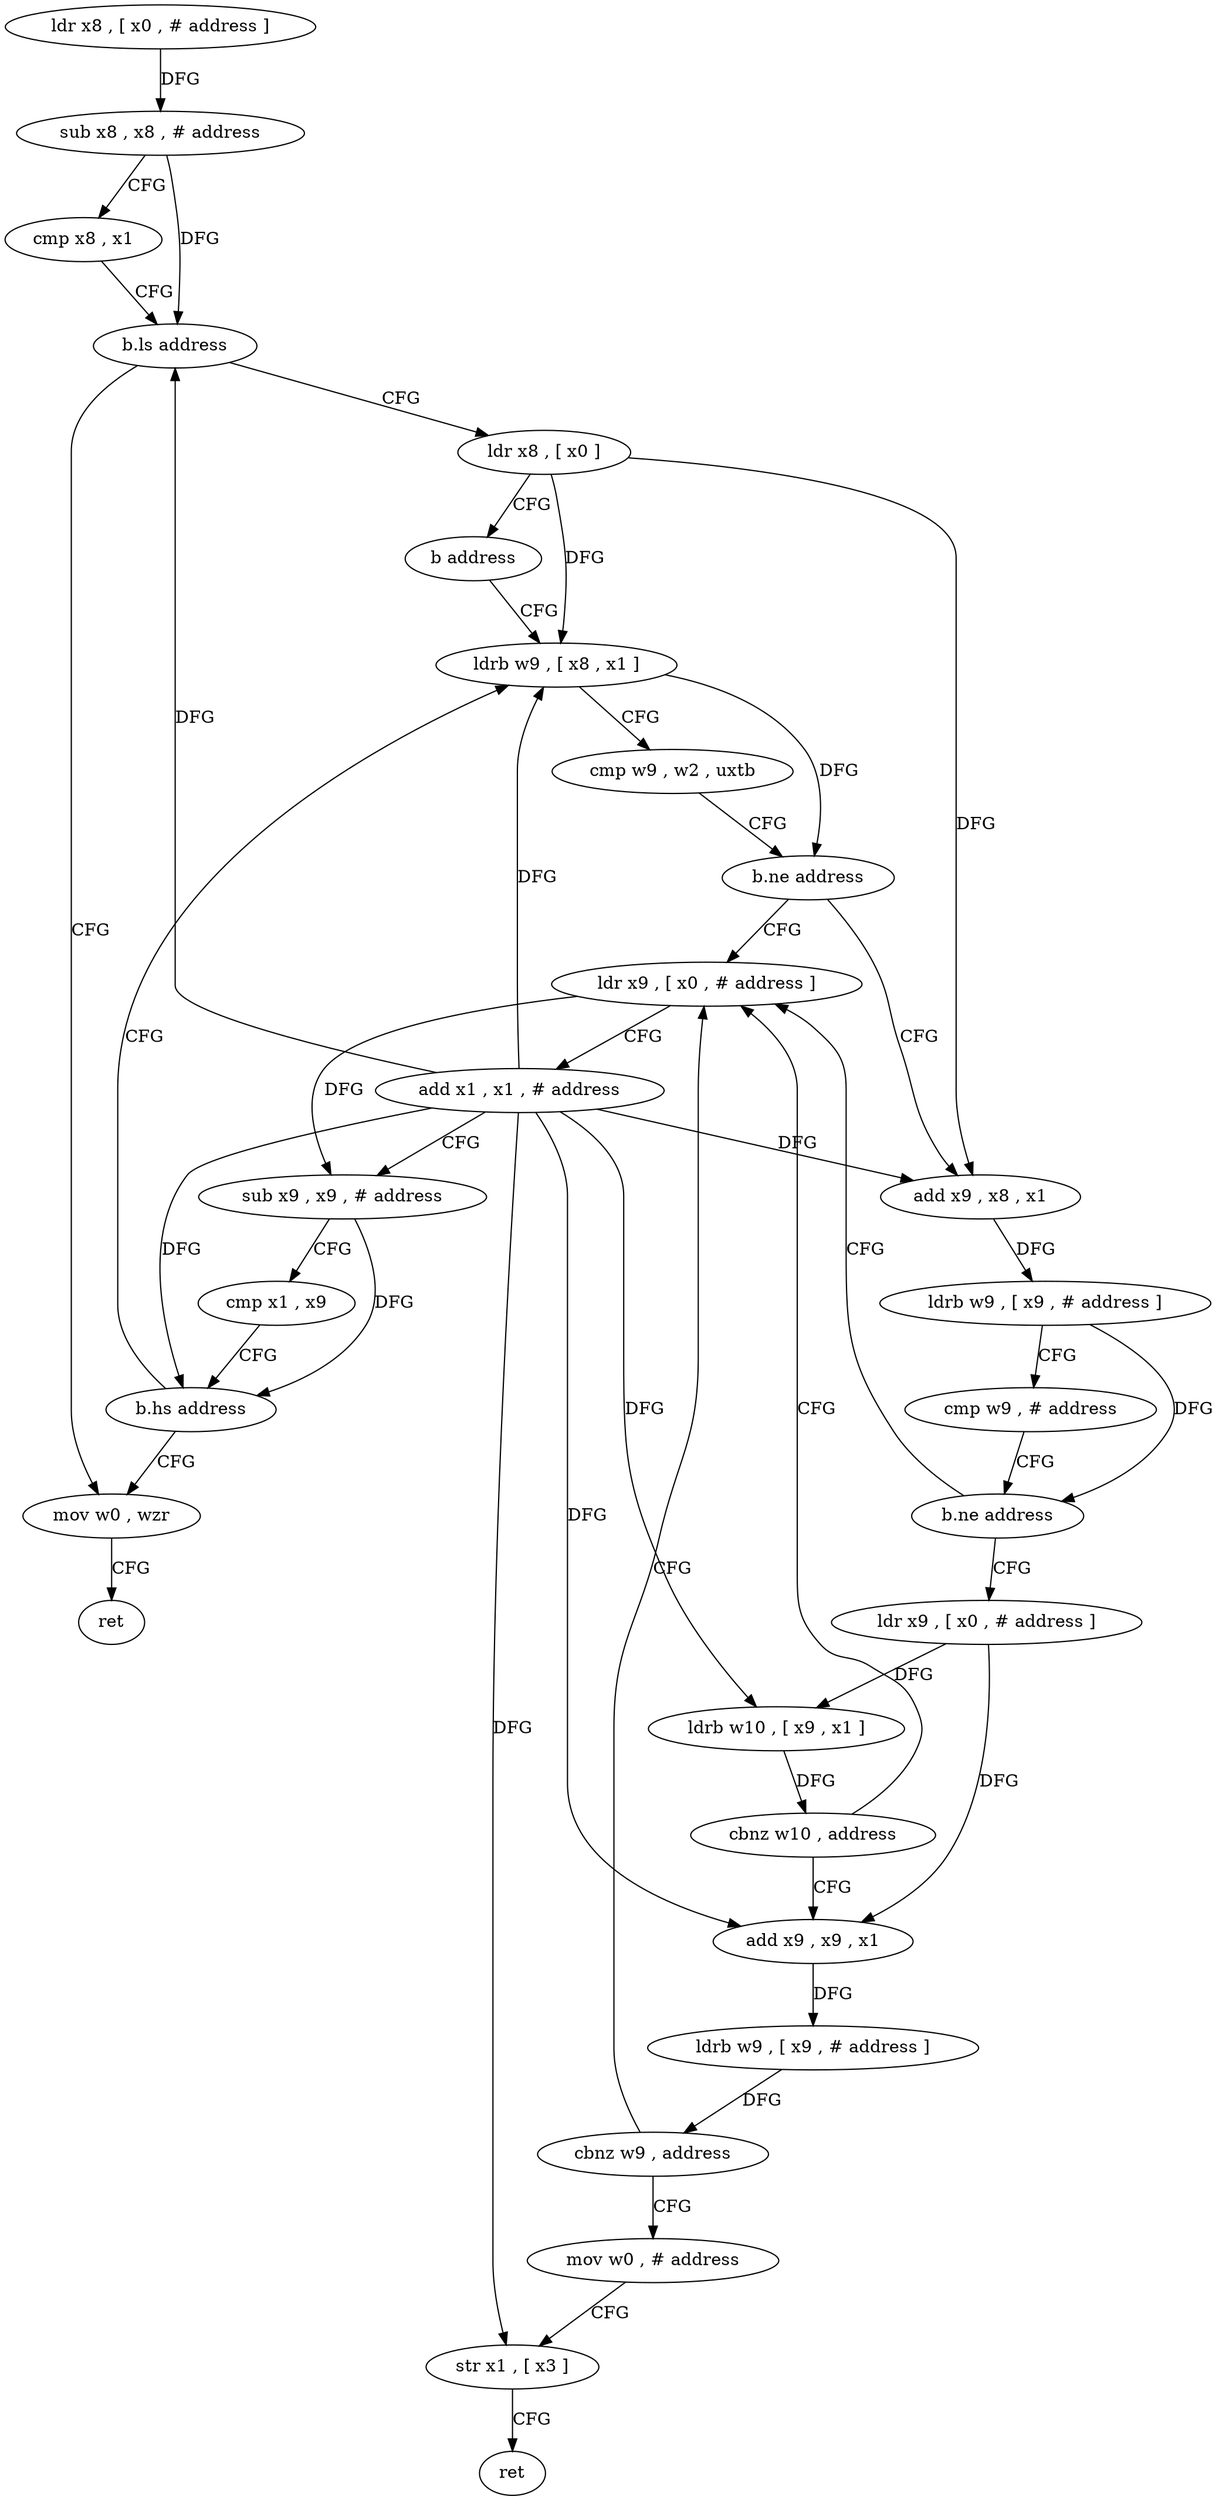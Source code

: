 digraph "func" {
"4205868" [label = "ldr x8 , [ x0 , # address ]" ]
"4205872" [label = "sub x8 , x8 , # address" ]
"4205876" [label = "cmp x8 , x1" ]
"4205880" [label = "b.ls address" ]
"4205976" [label = "mov w0 , wzr" ]
"4205884" [label = "ldr x8 , [ x0 ]" ]
"4205980" [label = "ret" ]
"4205888" [label = "b address" ]
"4205912" [label = "ldrb w9 , [ x8 , x1 ]" ]
"4205916" [label = "cmp w9 , w2 , uxtb" ]
"4205920" [label = "b.ne address" ]
"4205892" [label = "ldr x9 , [ x0 , # address ]" ]
"4205924" [label = "add x9 , x8 , x1" ]
"4205896" [label = "add x1 , x1 , # address" ]
"4205900" [label = "sub x9 , x9 , # address" ]
"4205904" [label = "cmp x1 , x9" ]
"4205908" [label = "b.hs address" ]
"4205928" [label = "ldrb w9 , [ x9 , # address ]" ]
"4205932" [label = "cmp w9 , # address" ]
"4205936" [label = "b.ne address" ]
"4205940" [label = "ldr x9 , [ x0 , # address ]" ]
"4205944" [label = "ldrb w10 , [ x9 , x1 ]" ]
"4205948" [label = "cbnz w10 , address" ]
"4205952" [label = "add x9 , x9 , x1" ]
"4205956" [label = "ldrb w9 , [ x9 , # address ]" ]
"4205960" [label = "cbnz w9 , address" ]
"4205964" [label = "mov w0 , # address" ]
"4205968" [label = "str x1 , [ x3 ]" ]
"4205972" [label = "ret" ]
"4205868" -> "4205872" [ label = "DFG" ]
"4205872" -> "4205876" [ label = "CFG" ]
"4205872" -> "4205880" [ label = "DFG" ]
"4205876" -> "4205880" [ label = "CFG" ]
"4205880" -> "4205976" [ label = "CFG" ]
"4205880" -> "4205884" [ label = "CFG" ]
"4205976" -> "4205980" [ label = "CFG" ]
"4205884" -> "4205888" [ label = "CFG" ]
"4205884" -> "4205912" [ label = "DFG" ]
"4205884" -> "4205924" [ label = "DFG" ]
"4205888" -> "4205912" [ label = "CFG" ]
"4205912" -> "4205916" [ label = "CFG" ]
"4205912" -> "4205920" [ label = "DFG" ]
"4205916" -> "4205920" [ label = "CFG" ]
"4205920" -> "4205892" [ label = "CFG" ]
"4205920" -> "4205924" [ label = "CFG" ]
"4205892" -> "4205896" [ label = "CFG" ]
"4205892" -> "4205900" [ label = "DFG" ]
"4205924" -> "4205928" [ label = "DFG" ]
"4205896" -> "4205900" [ label = "CFG" ]
"4205896" -> "4205880" [ label = "DFG" ]
"4205896" -> "4205912" [ label = "DFG" ]
"4205896" -> "4205908" [ label = "DFG" ]
"4205896" -> "4205924" [ label = "DFG" ]
"4205896" -> "4205944" [ label = "DFG" ]
"4205896" -> "4205952" [ label = "DFG" ]
"4205896" -> "4205968" [ label = "DFG" ]
"4205900" -> "4205904" [ label = "CFG" ]
"4205900" -> "4205908" [ label = "DFG" ]
"4205904" -> "4205908" [ label = "CFG" ]
"4205908" -> "4205976" [ label = "CFG" ]
"4205908" -> "4205912" [ label = "CFG" ]
"4205928" -> "4205932" [ label = "CFG" ]
"4205928" -> "4205936" [ label = "DFG" ]
"4205932" -> "4205936" [ label = "CFG" ]
"4205936" -> "4205892" [ label = "CFG" ]
"4205936" -> "4205940" [ label = "CFG" ]
"4205940" -> "4205944" [ label = "DFG" ]
"4205940" -> "4205952" [ label = "DFG" ]
"4205944" -> "4205948" [ label = "DFG" ]
"4205948" -> "4205892" [ label = "CFG" ]
"4205948" -> "4205952" [ label = "CFG" ]
"4205952" -> "4205956" [ label = "DFG" ]
"4205956" -> "4205960" [ label = "DFG" ]
"4205960" -> "4205892" [ label = "CFG" ]
"4205960" -> "4205964" [ label = "CFG" ]
"4205964" -> "4205968" [ label = "CFG" ]
"4205968" -> "4205972" [ label = "CFG" ]
}
